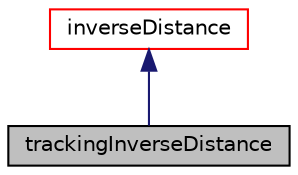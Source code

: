 digraph "trackingInverseDistance"
{
  bgcolor="transparent";
  edge [fontname="Helvetica",fontsize="10",labelfontname="Helvetica",labelfontsize="10"];
  node [fontname="Helvetica",fontsize="10",shape=record];
  Node1 [label="trackingInverseDistance",height=0.2,width=0.4,color="black", fillcolor="grey75", style="filled" fontcolor="black"];
  Node2 -> Node1 [dir="back",color="midnightblue",fontsize="10",style="solid",fontname="Helvetica"];
  Node2 [label="inverseDistance",height=0.2,width=0.4,color="red",URL="$classFoam_1_1cellCellStencils_1_1inverseDistance.html",tooltip="Inverse-distance-weighted interpolation stencil. "];
}
